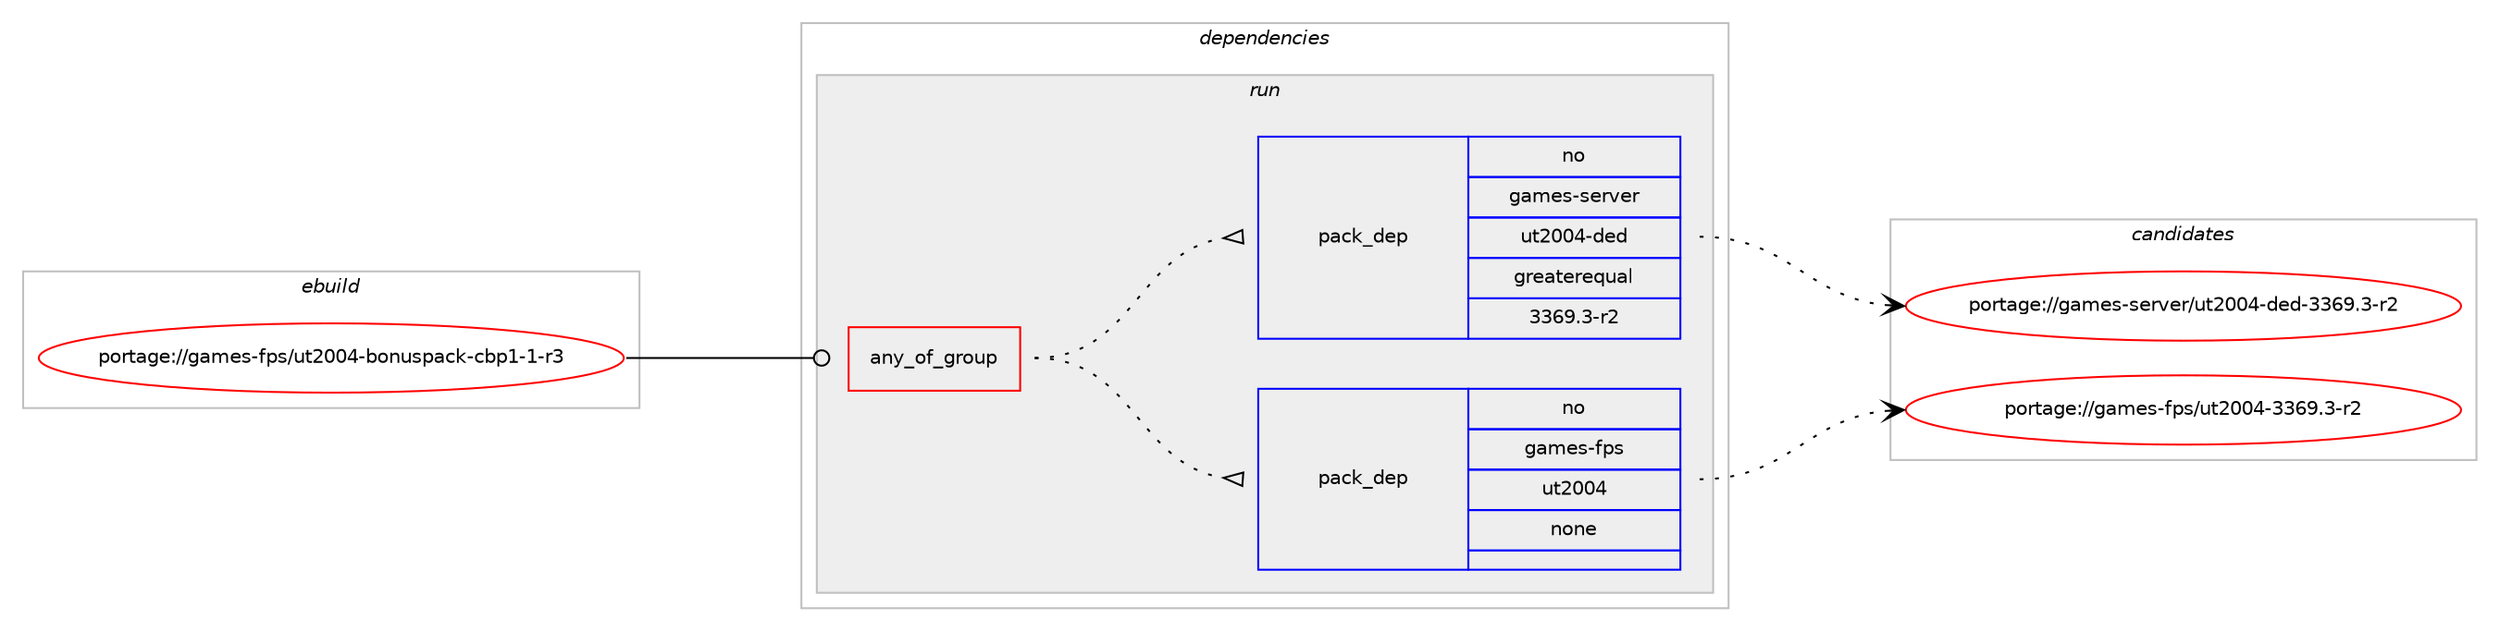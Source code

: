 digraph prolog {

# *************
# Graph options
# *************

newrank=true;
concentrate=true;
compound=true;
graph [rankdir=LR,fontname=Helvetica,fontsize=10,ranksep=1.5];#, ranksep=2.5, nodesep=0.2];
edge  [arrowhead=vee];
node  [fontname=Helvetica,fontsize=10];

# **********
# The ebuild
# **********

subgraph cluster_leftcol {
color=gray;
rank=same;
label=<<i>ebuild</i>>;
id [label="portage://games-fps/ut2004-bonuspack-cbp1-1-r3", color=red, width=4, href="../games-fps/ut2004-bonuspack-cbp1-1-r3.svg"];
}

# ****************
# The dependencies
# ****************

subgraph cluster_midcol {
color=gray;
label=<<i>dependencies</i>>;
subgraph cluster_compile {
fillcolor="#eeeeee";
style=filled;
label=<<i>compile</i>>;
}
subgraph cluster_compileandrun {
fillcolor="#eeeeee";
style=filled;
label=<<i>compile and run</i>>;
}
subgraph cluster_run {
fillcolor="#eeeeee";
style=filled;
label=<<i>run</i>>;
subgraph any3900 {
dependency273766 [label=<<TABLE BORDER="0" CELLBORDER="1" CELLSPACING="0" CELLPADDING="4"><TR><TD CELLPADDING="10">any_of_group</TD></TR></TABLE>>, shape=none, color=red];subgraph pack196402 {
dependency273767 [label=<<TABLE BORDER="0" CELLBORDER="1" CELLSPACING="0" CELLPADDING="4" WIDTH="220"><TR><TD ROWSPAN="6" CELLPADDING="30">pack_dep</TD></TR><TR><TD WIDTH="110">no</TD></TR><TR><TD>games-fps</TD></TR><TR><TD>ut2004</TD></TR><TR><TD>none</TD></TR><TR><TD></TD></TR></TABLE>>, shape=none, color=blue];
}
dependency273766:e -> dependency273767:w [weight=20,style="dotted",arrowhead="oinv"];
subgraph pack196403 {
dependency273768 [label=<<TABLE BORDER="0" CELLBORDER="1" CELLSPACING="0" CELLPADDING="4" WIDTH="220"><TR><TD ROWSPAN="6" CELLPADDING="30">pack_dep</TD></TR><TR><TD WIDTH="110">no</TD></TR><TR><TD>games-server</TD></TR><TR><TD>ut2004-ded</TD></TR><TR><TD>greaterequal</TD></TR><TR><TD>3369.3-r2</TD></TR></TABLE>>, shape=none, color=blue];
}
dependency273766:e -> dependency273768:w [weight=20,style="dotted",arrowhead="oinv"];
}
id:e -> dependency273766:w [weight=20,style="solid",arrowhead="odot"];
}
}

# **************
# The candidates
# **************

subgraph cluster_choices {
rank=same;
color=gray;
label=<<i>candidates</i>>;

subgraph choice196402 {
color=black;
nodesep=1;
choiceportage10397109101115451021121154711711650484852455151545746514511450 [label="portage://games-fps/ut2004-3369.3-r2", color=red, width=4,href="../games-fps/ut2004-3369.3-r2.svg"];
dependency273767:e -> choiceportage10397109101115451021121154711711650484852455151545746514511450:w [style=dotted,weight="100"];
}
subgraph choice196403 {
color=black;
nodesep=1;
choiceportage1039710910111545115101114118101114471171165048485245100101100455151545746514511450 [label="portage://games-server/ut2004-ded-3369.3-r2", color=red, width=4,href="../games-server/ut2004-ded-3369.3-r2.svg"];
dependency273768:e -> choiceportage1039710910111545115101114118101114471171165048485245100101100455151545746514511450:w [style=dotted,weight="100"];
}
}

}

